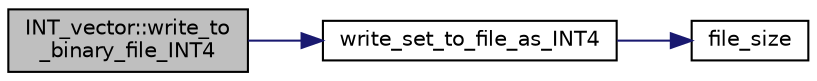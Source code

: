 digraph "INT_vector::write_to_binary_file_INT4"
{
  edge [fontname="Helvetica",fontsize="10",labelfontname="Helvetica",labelfontsize="10"];
  node [fontname="Helvetica",fontsize="10",shape=record];
  rankdir="LR";
  Node203 [label="INT_vector::write_to\l_binary_file_INT4",height=0.2,width=0.4,color="black", fillcolor="grey75", style="filled", fontcolor="black"];
  Node203 -> Node204 [color="midnightblue",fontsize="10",style="solid",fontname="Helvetica"];
  Node204 [label="write_set_to_file_as_INT4",height=0.2,width=0.4,color="black", fillcolor="white", style="filled",URL="$d5/db4/io__and__os_8h.html#ad354043faa0d816b08db1bbd68c250cd"];
  Node204 -> Node205 [color="midnightblue",fontsize="10",style="solid",fontname="Helvetica"];
  Node205 [label="file_size",height=0.2,width=0.4,color="black", fillcolor="white", style="filled",URL="$d4/d74/util_8_c.html#a5c37cf5785204b6e9adf647dc14d0e50"];
}
